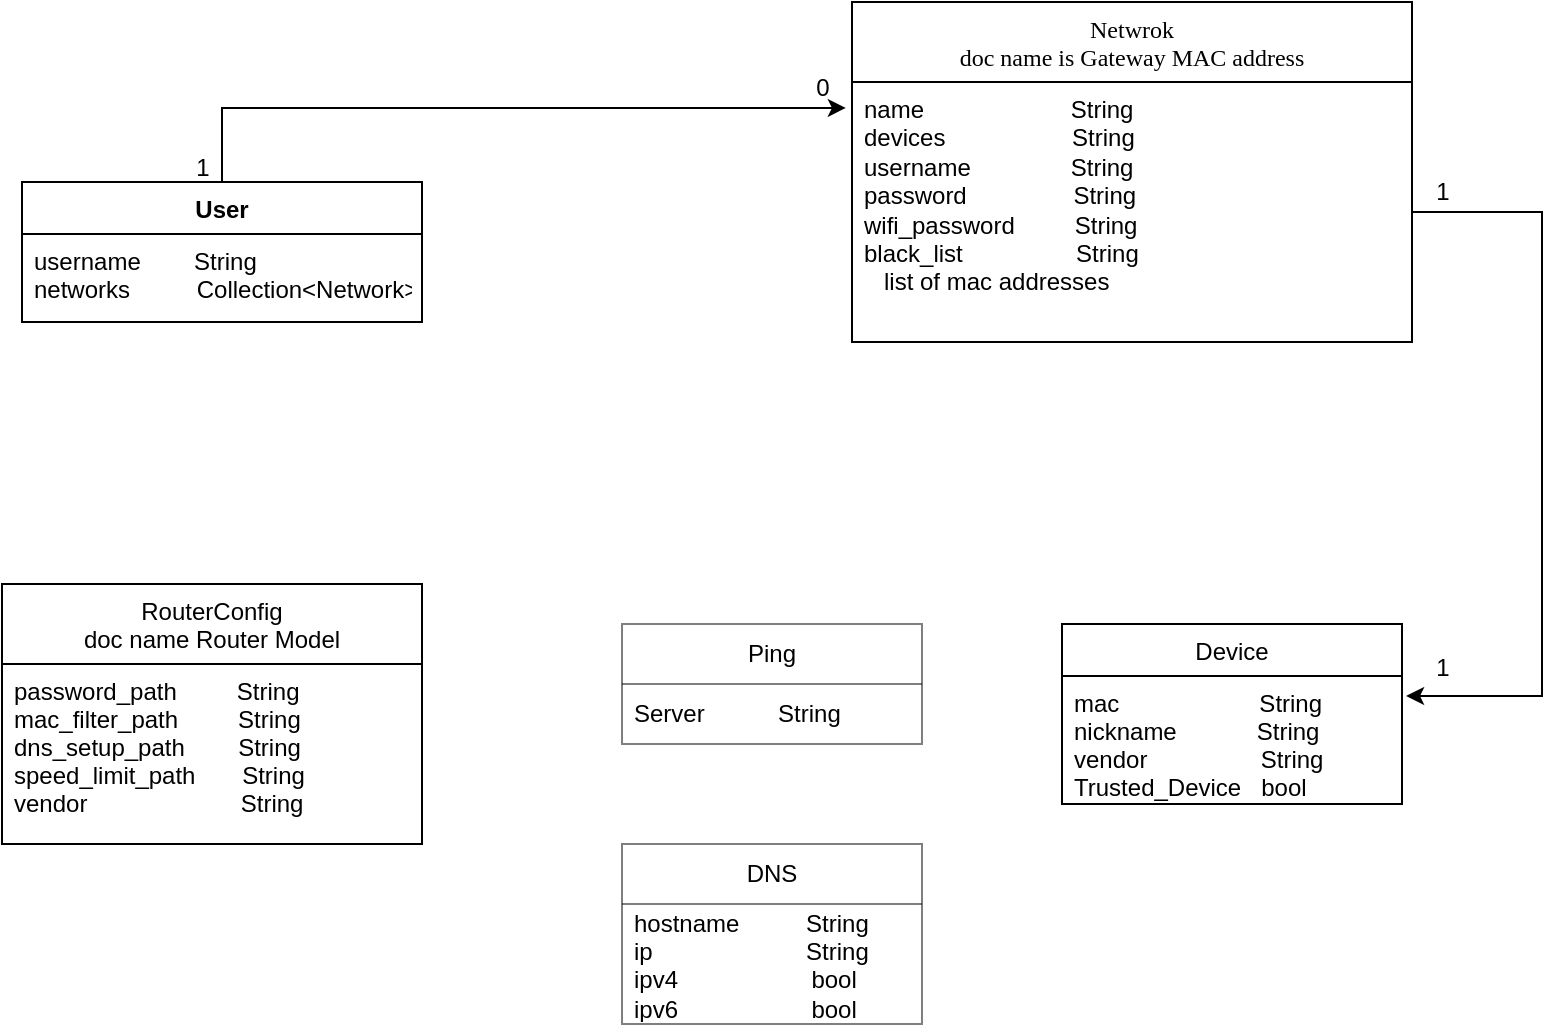 <mxfile version="21.1.8" type="github">
  <diagram id="C5RBs43oDa-KdzZeNtuy" name="Page-1">
    <mxGraphModel dx="880" dy="462" grid="1" gridSize="10" guides="1" tooltips="1" connect="1" arrows="1" fold="1" page="1" pageScale="1" pageWidth="827" pageHeight="1169" math="0" shadow="0">
      <root>
        <mxCell id="WIyWlLk6GJQsqaUBKTNV-0" />
        <mxCell id="WIyWlLk6GJQsqaUBKTNV-1" parent="WIyWlLk6GJQsqaUBKTNV-0" />
        <mxCell id="7eaP1LVEwitrrY4YRlqH-24" style="edgeStyle=orthogonalEdgeStyle;rounded=0;orthogonalLoop=1;jettySize=auto;html=1;exitX=0.5;exitY=0;exitDx=0;exitDy=0;entryX=-0.011;entryY=0.108;entryDx=0;entryDy=0;entryPerimeter=0;fontFamily=Helvetica;fontSize=12;fontColor=default;" edge="1" parent="WIyWlLk6GJQsqaUBKTNV-1" source="zkfFHV4jXpPFQw0GAbJ--0" target="7eaP1LVEwitrrY4YRlqH-8">
          <mxGeometry relative="1" as="geometry" />
        </mxCell>
        <mxCell id="zkfFHV4jXpPFQw0GAbJ--0" value="User" style="swimlane;fontStyle=1;align=center;verticalAlign=top;childLayout=stackLayout;horizontal=1;startSize=26;horizontalStack=0;resizeParent=1;resizeLast=0;collapsible=1;marginBottom=0;rounded=0;shadow=0;strokeWidth=1;" parent="WIyWlLk6GJQsqaUBKTNV-1" vertex="1">
          <mxGeometry x="50" y="120" width="200" height="70" as="geometry">
            <mxRectangle x="230" y="140" width="160" height="26" as="alternateBounds" />
          </mxGeometry>
        </mxCell>
        <mxCell id="zkfFHV4jXpPFQw0GAbJ--2" value="username        String&#xa;networks          Collection&lt;Network&gt;" style="text;align=left;verticalAlign=top;spacingLeft=4;spacingRight=4;overflow=hidden;rotatable=0;points=[[0,0.5],[1,0.5]];portConstraint=eastwest;rounded=0;shadow=0;html=0;" parent="zkfFHV4jXpPFQw0GAbJ--0" vertex="1">
          <mxGeometry y="26" width="200" height="44" as="geometry" />
        </mxCell>
        <mxCell id="zkfFHV4jXpPFQw0GAbJ--6" value="RouterConfig&#xa;doc name Router Model" style="swimlane;fontStyle=0;align=center;verticalAlign=top;childLayout=stackLayout;horizontal=1;startSize=40;horizontalStack=0;resizeParent=1;resizeLast=0;collapsible=1;marginBottom=0;rounded=0;shadow=0;strokeWidth=1;" parent="WIyWlLk6GJQsqaUBKTNV-1" vertex="1">
          <mxGeometry x="40" y="321" width="210" height="130" as="geometry">
            <mxRectangle x="120" y="320" width="160" height="26" as="alternateBounds" />
          </mxGeometry>
        </mxCell>
        <mxCell id="zkfFHV4jXpPFQw0GAbJ--11" value="password_path         String&#xa;mac_filter_path         String&#xa;dns_setup_path        String&#xa;speed_limit_path       String&#xa;vendor                       String&#xa;&#xa;&#xa;&#xa;" style="text;align=left;verticalAlign=top;spacingLeft=4;spacingRight=4;overflow=hidden;rotatable=0;points=[[0,0.5],[1,0.5]];portConstraint=eastwest;" parent="zkfFHV4jXpPFQw0GAbJ--6" vertex="1">
          <mxGeometry y="40" width="210" height="90" as="geometry" />
        </mxCell>
        <mxCell id="zkfFHV4jXpPFQw0GAbJ--13" value="Device" style="swimlane;fontStyle=0;align=center;verticalAlign=top;childLayout=stackLayout;horizontal=1;startSize=26;horizontalStack=0;resizeParent=1;resizeLast=0;collapsible=1;marginBottom=0;rounded=0;shadow=0;strokeWidth=1;" parent="WIyWlLk6GJQsqaUBKTNV-1" vertex="1">
          <mxGeometry x="570" y="341" width="170" height="90" as="geometry">
            <mxRectangle x="340" y="380" width="170" height="26" as="alternateBounds" />
          </mxGeometry>
        </mxCell>
        <mxCell id="zkfFHV4jXpPFQw0GAbJ--14" value="mac                     String&#xa;nickname            String&#xa;vendor                 String&#xa;Trusted_Device   bool&#xa;" style="text;align=left;verticalAlign=top;spacingLeft=4;spacingRight=4;overflow=hidden;rotatable=0;points=[[0,0.5],[1,0.5]];portConstraint=eastwest;" parent="zkfFHV4jXpPFQw0GAbJ--13" vertex="1">
          <mxGeometry y="26" width="170" height="64" as="geometry" />
        </mxCell>
        <mxCell id="7eaP1LVEwitrrY4YRlqH-11" style="edgeStyle=orthogonalEdgeStyle;rounded=0;orthogonalLoop=1;jettySize=auto;html=1;exitX=1;exitY=0.5;exitDx=0;exitDy=0;entryX=1.012;entryY=0.156;entryDx=0;entryDy=0;entryPerimeter=0;" edge="1" parent="WIyWlLk6GJQsqaUBKTNV-1" source="7eaP1LVEwitrrY4YRlqH-8" target="zkfFHV4jXpPFQw0GAbJ--14">
          <mxGeometry relative="1" as="geometry">
            <Array as="points">
              <mxPoint x="810" y="135" />
              <mxPoint x="810" y="377" />
            </Array>
          </mxGeometry>
        </mxCell>
        <mxCell id="7eaP1LVEwitrrY4YRlqH-12" value="1" style="text;html=1;align=center;verticalAlign=middle;resizable=0;points=[];autosize=1;strokeColor=none;fillColor=none;" vertex="1" parent="WIyWlLk6GJQsqaUBKTNV-1">
          <mxGeometry x="745" y="110" width="30" height="30" as="geometry" />
        </mxCell>
        <mxCell id="7eaP1LVEwitrrY4YRlqH-13" value="1" style="text;html=1;align=center;verticalAlign=middle;resizable=0;points=[];autosize=1;strokeColor=none;fillColor=none;" vertex="1" parent="WIyWlLk6GJQsqaUBKTNV-1">
          <mxGeometry x="745" y="348" width="30" height="30" as="geometry" />
        </mxCell>
        <mxCell id="7eaP1LVEwitrrY4YRlqH-25" value="1" style="text;html=1;align=center;verticalAlign=middle;resizable=0;points=[];autosize=1;strokeColor=none;fillColor=none;fontSize=12;fontFamily=Helvetica;fontColor=default;" vertex="1" parent="WIyWlLk6GJQsqaUBKTNV-1">
          <mxGeometry x="125" y="98" width="30" height="30" as="geometry" />
        </mxCell>
        <mxCell id="7eaP1LVEwitrrY4YRlqH-26" value="0" style="text;html=1;align=center;verticalAlign=middle;resizable=0;points=[];autosize=1;strokeColor=none;fillColor=none;fontSize=12;fontFamily=Helvetica;fontColor=default;" vertex="1" parent="WIyWlLk6GJQsqaUBKTNV-1">
          <mxGeometry x="435" y="58" width="30" height="30" as="geometry" />
        </mxCell>
        <mxCell id="zkfFHV4jXpPFQw0GAbJ--17" value="Netwrok&#xa;doc name is Gateway MAC address" style="swimlane;fontStyle=0;align=center;verticalAlign=top;childLayout=stackLayout;horizontal=1;startSize=40;horizontalStack=0;resizeParent=1;resizeLast=0;collapsible=1;marginBottom=0;rounded=0;shadow=0;strokeWidth=1;labelBackgroundColor=default;fontFamily=Times New Roman;" parent="WIyWlLk6GJQsqaUBKTNV-1" vertex="1">
          <mxGeometry x="465" y="30" width="280" height="170" as="geometry">
            <mxRectangle x="550" y="140" width="160" height="26" as="alternateBounds" />
          </mxGeometry>
        </mxCell>
        <mxCell id="7eaP1LVEwitrrY4YRlqH-8" value="name                      String&#xa;devices                   String&#xa;username               String&#xa;password                String&#xa;wifi_password         String&#xa;black_list                 String&#xa;   list of mac addresses" style="text;align=left;verticalAlign=top;spacingLeft=4;spacingRight=4;overflow=hidden;rotatable=0;points=[[0,0.5],[1,0.5]];portConstraint=eastwest;rounded=0;shadow=0;html=0;whiteSpace=wrap;labelBorderColor=none;" vertex="1" parent="zkfFHV4jXpPFQw0GAbJ--17">
          <mxGeometry y="40" width="280" height="120" as="geometry" />
        </mxCell>
        <mxCell id="7eaP1LVEwitrrY4YRlqH-39" value="Ping" style="swimlane;fontStyle=0;childLayout=stackLayout;horizontal=1;startSize=30;horizontalStack=0;resizeParent=1;resizeParentMax=0;resizeLast=0;collapsible=1;marginBottom=0;whiteSpace=wrap;html=1;fillStyle=solid;pointerEvents=1;strokeColor=default;fontFamily=Helvetica;fontSize=12;fontColor=default;fillColor=none;opacity=50;" vertex="1" parent="WIyWlLk6GJQsqaUBKTNV-1">
          <mxGeometry x="350" y="341" width="150" height="60" as="geometry" />
        </mxCell>
        <mxCell id="7eaP1LVEwitrrY4YRlqH-40" value="Server&amp;nbsp; &amp;nbsp; &amp;nbsp; &amp;nbsp; &amp;nbsp; &amp;nbsp;String&amp;nbsp;" style="text;strokeColor=none;fillColor=none;align=left;verticalAlign=middle;spacingLeft=4;spacingRight=4;overflow=hidden;points=[[0,0.5],[1,0.5]];portConstraint=eastwest;rotatable=0;whiteSpace=wrap;html=1;fontSize=12;fontFamily=Helvetica;fontColor=default;" vertex="1" parent="7eaP1LVEwitrrY4YRlqH-39">
          <mxGeometry y="30" width="150" height="30" as="geometry" />
        </mxCell>
        <mxCell id="7eaP1LVEwitrrY4YRlqH-43" value="DNS" style="swimlane;fontStyle=0;childLayout=stackLayout;horizontal=1;startSize=30;horizontalStack=0;resizeParent=1;resizeParentMax=0;resizeLast=0;collapsible=1;marginBottom=0;whiteSpace=wrap;html=1;fillStyle=solid;pointerEvents=1;strokeColor=default;fontFamily=Helvetica;fontSize=12;fontColor=default;fillColor=none;opacity=50;" vertex="1" parent="WIyWlLk6GJQsqaUBKTNV-1">
          <mxGeometry x="350" y="451" width="150" height="90" as="geometry" />
        </mxCell>
        <mxCell id="7eaP1LVEwitrrY4YRlqH-44" value="hostname&amp;nbsp; &amp;nbsp; &amp;nbsp; &amp;nbsp; &amp;nbsp; String&lt;br&gt;ip&amp;nbsp; &amp;nbsp; &amp;nbsp; &amp;nbsp; &amp;nbsp; &amp;nbsp; &amp;nbsp; &amp;nbsp; &amp;nbsp; &amp;nbsp; &amp;nbsp; &amp;nbsp;String&lt;br&gt;ipv4&amp;nbsp; &amp;nbsp; &amp;nbsp; &amp;nbsp; &amp;nbsp; &amp;nbsp; &amp;nbsp; &amp;nbsp; &amp;nbsp; &amp;nbsp; bool&lt;br&gt;ipv6&amp;nbsp; &amp;nbsp; &amp;nbsp; &amp;nbsp; &amp;nbsp; &amp;nbsp; &amp;nbsp; &amp;nbsp; &amp;nbsp; &amp;nbsp; bool" style="text;strokeColor=none;fillColor=none;align=left;verticalAlign=middle;spacingLeft=4;spacingRight=4;overflow=hidden;points=[[0,0.5],[1,0.5]];portConstraint=eastwest;rotatable=0;whiteSpace=wrap;html=1;fontSize=12;fontFamily=Helvetica;fontColor=default;" vertex="1" parent="7eaP1LVEwitrrY4YRlqH-43">
          <mxGeometry y="30" width="150" height="60" as="geometry" />
        </mxCell>
      </root>
    </mxGraphModel>
  </diagram>
</mxfile>
